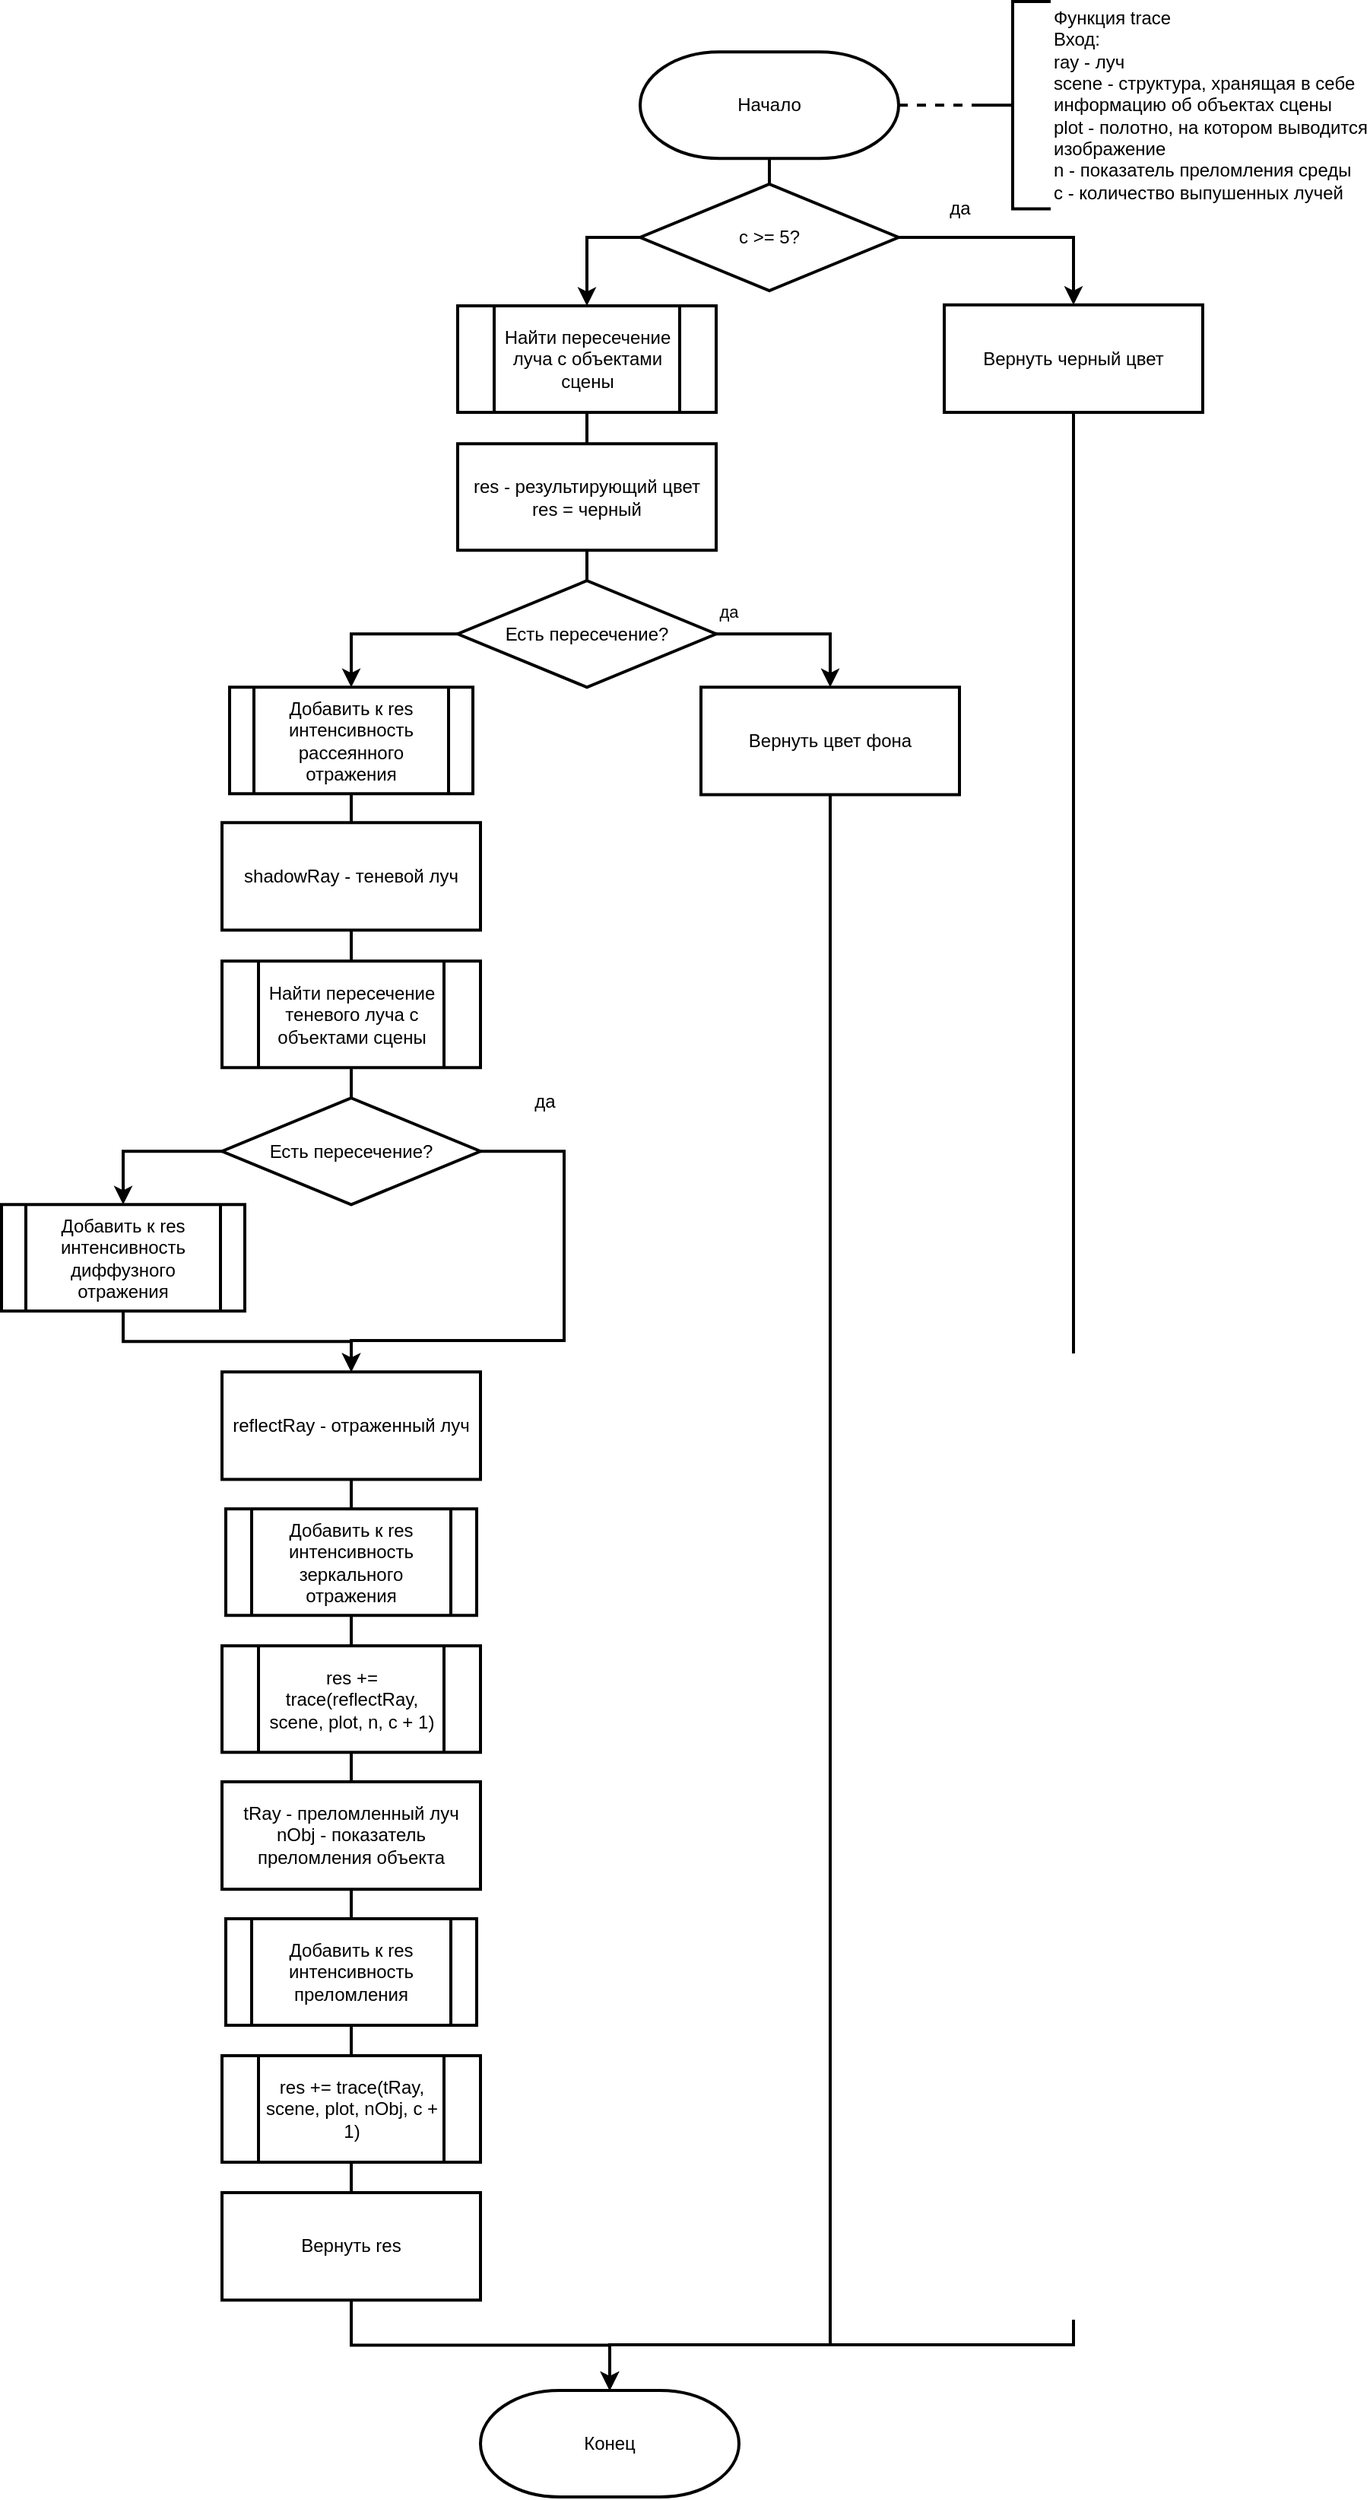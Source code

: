 <mxfile version="20.6.0" type="device"><diagram id="IybwMY1aBauGHVrHHx7R" name="Page-1"><mxGraphModel dx="2881" dy="2154" grid="1" gridSize="10" guides="1" tooltips="1" connect="1" arrows="1" fold="1" page="1" pageScale="1" pageWidth="850" pageHeight="1100" math="0" shadow="0"><root><mxCell id="0"/><mxCell id="1" parent="0"/><mxCell id="bgXDv5avdm-goQlgdQ6E-1" style="edgeStyle=orthogonalEdgeStyle;rounded=0;orthogonalLoop=1;jettySize=auto;html=1;exitX=1;exitY=0.5;exitDx=0;exitDy=0;exitPerimeter=0;endArrow=none;endFill=0;dashed=1;strokeWidth=2;" edge="1" parent="1" source="bgXDv5avdm-goQlgdQ6E-2" target="bgXDv5avdm-goQlgdQ6E-8"><mxGeometry relative="1" as="geometry"/></mxCell><mxCell id="bgXDv5avdm-goQlgdQ6E-61" style="edgeStyle=orthogonalEdgeStyle;rounded=0;orthogonalLoop=1;jettySize=auto;html=1;exitX=0.5;exitY=1;exitDx=0;exitDy=0;exitPerimeter=0;strokeWidth=2;fontSize=12;endArrow=none;endFill=0;" edge="1" parent="1" source="bgXDv5avdm-goQlgdQ6E-2" target="bgXDv5avdm-goQlgdQ6E-59"><mxGeometry relative="1" as="geometry"/></mxCell><mxCell id="bgXDv5avdm-goQlgdQ6E-2" value="Начало" style="strokeWidth=2;html=1;shape=mxgraph.flowchart.terminator;whiteSpace=wrap;rounded=0;" vertex="1" parent="1"><mxGeometry x="340" y="-66.88" width="170" height="70" as="geometry"/></mxCell><mxCell id="bgXDv5avdm-goQlgdQ6E-8" value="&lt;div&gt;Функция trace&lt;br&gt;&lt;/div&gt;&lt;div&gt;Вход:&lt;/div&gt;&lt;div&gt;ray - луч&lt;br&gt;&lt;/div&gt;scene - структура, хранящая в себе&lt;br&gt;&lt;div&gt;информацию об объектах сцены&lt;/div&gt;&lt;div&gt;plot - полотно, на котором выводится&lt;br&gt;изображение&lt;br&gt;&lt;/div&gt;&lt;div&gt;n - показатель преломления среды&lt;/div&gt;&lt;div&gt;c - количество выпушенных лучей&lt;br&gt;&lt;/div&gt;" style="strokeWidth=2;html=1;shape=mxgraph.flowchart.annotation_2;align=left;labelPosition=right;pointerEvents=1;rounded=0;" vertex="1" parent="1"><mxGeometry x="560" y="-100" width="50" height="136.25" as="geometry"/></mxCell><mxCell id="bgXDv5avdm-goQlgdQ6E-32" style="edgeStyle=orthogonalEdgeStyle;rounded=0;orthogonalLoop=1;jettySize=auto;html=1;exitX=0.5;exitY=1;exitDx=0;exitDy=0;strokeWidth=2;fontSize=12;endArrow=none;endFill=0;" edge="1" parent="1" source="bgXDv5avdm-goQlgdQ6E-16" target="bgXDv5avdm-goQlgdQ6E-31"><mxGeometry relative="1" as="geometry"/></mxCell><mxCell id="bgXDv5avdm-goQlgdQ6E-16" value="Найти пересечение луча с объектами сцены" style="verticalLabelPosition=middle;verticalAlign=middle;html=1;shape=process;whiteSpace=wrap;rounded=0;size=0.14;arcSize=6;strokeWidth=2;labelPosition=center;align=center;" vertex="1" parent="1"><mxGeometry x="220" y="100" width="170" height="70" as="geometry"/></mxCell><mxCell id="bgXDv5avdm-goQlgdQ6E-18" value="Конец" style="strokeWidth=2;html=1;shape=mxgraph.flowchart.terminator;whiteSpace=wrap;rounded=0;" vertex="1" parent="1"><mxGeometry x="235" y="1470" width="170" height="70" as="geometry"/></mxCell><mxCell id="bgXDv5avdm-goQlgdQ6E-26" style="edgeStyle=orthogonalEdgeStyle;rounded=0;orthogonalLoop=1;jettySize=auto;html=1;exitX=1;exitY=0.5;exitDx=0;exitDy=0;strokeWidth=2;" edge="1" parent="1" source="bgXDv5avdm-goQlgdQ6E-24" target="bgXDv5avdm-goQlgdQ6E-25"><mxGeometry relative="1" as="geometry"/></mxCell><mxCell id="bgXDv5avdm-goQlgdQ6E-27" value="&lt;div&gt;да&lt;/div&gt;" style="edgeLabel;html=1;align=center;verticalAlign=middle;resizable=0;points=[];" vertex="1" connectable="0" parent="bgXDv5avdm-goQlgdQ6E-26"><mxGeometry x="-0.829" y="3" relative="1" as="geometry"><mxPoint x="-2" y="-12" as="offset"/></mxGeometry></mxCell><mxCell id="bgXDv5avdm-goQlgdQ6E-36" style="edgeStyle=orthogonalEdgeStyle;rounded=0;orthogonalLoop=1;jettySize=auto;html=1;exitX=0;exitY=0.5;exitDx=0;exitDy=0;strokeWidth=2;fontSize=12;endArrow=classic;endFill=1;" edge="1" parent="1" source="bgXDv5avdm-goQlgdQ6E-24" target="bgXDv5avdm-goQlgdQ6E-37"><mxGeometry relative="1" as="geometry"><mxPoint x="100" y="240.63" as="targetPoint"/></mxGeometry></mxCell><mxCell id="bgXDv5avdm-goQlgdQ6E-24" value="Есть пересечение?" style="rhombus;whiteSpace=wrap;html=1;strokeWidth=2;" vertex="1" parent="1"><mxGeometry x="220" y="280.63" width="170" height="70" as="geometry"/></mxCell><mxCell id="bgXDv5avdm-goQlgdQ6E-28" style="edgeStyle=orthogonalEdgeStyle;rounded=0;orthogonalLoop=1;jettySize=auto;html=1;exitX=0.5;exitY=1;exitDx=0;exitDy=0;strokeWidth=2;" edge="1" parent="1" source="bgXDv5avdm-goQlgdQ6E-25" target="bgXDv5avdm-goQlgdQ6E-18"><mxGeometry relative="1" as="geometry"><Array as="points"><mxPoint x="465" y="1440"/><mxPoint x="320" y="1440"/></Array></mxGeometry></mxCell><mxCell id="bgXDv5avdm-goQlgdQ6E-25" value="Вернуть цвет фона" style="rounded=0;whiteSpace=wrap;html=1;strokeWidth=2;" vertex="1" parent="1"><mxGeometry x="380" y="350.63" width="170" height="70.63" as="geometry"/></mxCell><mxCell id="bgXDv5avdm-goQlgdQ6E-33" style="edgeStyle=orthogonalEdgeStyle;rounded=0;orthogonalLoop=1;jettySize=auto;html=1;exitX=0.5;exitY=1;exitDx=0;exitDy=0;strokeWidth=2;fontSize=12;endArrow=none;endFill=0;" edge="1" parent="1" source="bgXDv5avdm-goQlgdQ6E-31" target="bgXDv5avdm-goQlgdQ6E-24"><mxGeometry relative="1" as="geometry"/></mxCell><mxCell id="bgXDv5avdm-goQlgdQ6E-31" value="res - результирующий цвет&lt;br&gt;res = черный" style="rounded=0;whiteSpace=wrap;html=1;strokeWidth=2;fontSize=12;" vertex="1" parent="1"><mxGeometry x="220" y="190.63" width="170" height="70" as="geometry"/></mxCell><mxCell id="bgXDv5avdm-goQlgdQ6E-43" style="edgeStyle=orthogonalEdgeStyle;rounded=0;orthogonalLoop=1;jettySize=auto;html=1;exitX=0.5;exitY=1;exitDx=0;exitDy=0;strokeWidth=2;fontSize=12;endArrow=none;endFill=0;" edge="1" parent="1" source="bgXDv5avdm-goQlgdQ6E-37" target="bgXDv5avdm-goQlgdQ6E-41"><mxGeometry relative="1" as="geometry"/></mxCell><mxCell id="bgXDv5avdm-goQlgdQ6E-37" value="&lt;div&gt;Добавить к res интенсивность рассеянного отражения&lt;/div&gt;" style="shape=process;whiteSpace=wrap;html=1;backgroundOutline=1;strokeWidth=2;fontSize=12;" vertex="1" parent="1"><mxGeometry x="70" y="350.63" width="160" height="70" as="geometry"/></mxCell><mxCell id="bgXDv5avdm-goQlgdQ6E-47" style="edgeStyle=orthogonalEdgeStyle;rounded=0;orthogonalLoop=1;jettySize=auto;html=1;exitX=1;exitY=0.5;exitDx=0;exitDy=0;strokeWidth=2;fontSize=12;endArrow=classic;endFill=1;" edge="1" parent="1" source="bgXDv5avdm-goQlgdQ6E-40" target="bgXDv5avdm-goQlgdQ6E-54"><mxGeometry relative="1" as="geometry"><mxPoint x="295" y="690.63" as="targetPoint"/><Array as="points"><mxPoint x="290" y="656"/><mxPoint x="290" y="780"/><mxPoint x="150" y="780"/></Array></mxGeometry></mxCell><mxCell id="bgXDv5avdm-goQlgdQ6E-49" value="да" style="edgeLabel;html=1;align=center;verticalAlign=middle;resizable=0;points=[];fontSize=12;" vertex="1" connectable="0" parent="bgXDv5avdm-goQlgdQ6E-47"><mxGeometry x="-0.726" relative="1" as="geometry"><mxPoint x="-5" y="-33" as="offset"/></mxGeometry></mxCell><mxCell id="bgXDv5avdm-goQlgdQ6E-53" style="edgeStyle=orthogonalEdgeStyle;rounded=0;orthogonalLoop=1;jettySize=auto;html=1;exitX=0;exitY=0.5;exitDx=0;exitDy=0;strokeWidth=2;fontSize=12;endArrow=classic;endFill=1;" edge="1" parent="1" source="bgXDv5avdm-goQlgdQ6E-40" target="bgXDv5avdm-goQlgdQ6E-52"><mxGeometry relative="1" as="geometry"/></mxCell><mxCell id="bgXDv5avdm-goQlgdQ6E-40" value="Есть пересечение?" style="rhombus;whiteSpace=wrap;html=1;strokeWidth=2;" vertex="1" parent="1"><mxGeometry x="65" y="620.63" width="170" height="70" as="geometry"/></mxCell><mxCell id="bgXDv5avdm-goQlgdQ6E-44" style="edgeStyle=orthogonalEdgeStyle;rounded=0;orthogonalLoop=1;jettySize=auto;html=1;exitX=0.5;exitY=1;exitDx=0;exitDy=0;strokeWidth=2;fontSize=12;endArrow=none;endFill=0;" edge="1" parent="1" source="bgXDv5avdm-goQlgdQ6E-41" target="bgXDv5avdm-goQlgdQ6E-42"><mxGeometry relative="1" as="geometry"/></mxCell><mxCell id="bgXDv5avdm-goQlgdQ6E-41" value="shadowRay - теневой луч" style="rounded=0;whiteSpace=wrap;html=1;strokeWidth=2;" vertex="1" parent="1"><mxGeometry x="65" y="439.63" width="170" height="70.63" as="geometry"/></mxCell><mxCell id="bgXDv5avdm-goQlgdQ6E-45" style="edgeStyle=orthogonalEdgeStyle;rounded=0;orthogonalLoop=1;jettySize=auto;html=1;exitX=0.5;exitY=1;exitDx=0;exitDy=0;strokeWidth=2;fontSize=12;endArrow=none;endFill=0;" edge="1" parent="1" source="bgXDv5avdm-goQlgdQ6E-42" target="bgXDv5avdm-goQlgdQ6E-40"><mxGeometry relative="1" as="geometry"/></mxCell><mxCell id="bgXDv5avdm-goQlgdQ6E-42" value="Найти пересечение теневого луча с объектами сцены" style="verticalLabelPosition=middle;verticalAlign=middle;html=1;shape=process;whiteSpace=wrap;rounded=0;size=0.14;arcSize=6;strokeWidth=2;labelPosition=center;align=center;" vertex="1" parent="1"><mxGeometry x="65" y="530.63" width="170" height="70" as="geometry"/></mxCell><mxCell id="bgXDv5avdm-goQlgdQ6E-66" style="edgeStyle=orthogonalEdgeStyle;rounded=0;orthogonalLoop=1;jettySize=auto;html=1;exitX=0.5;exitY=1;exitDx=0;exitDy=0;strokeWidth=2;fontSize=12;endArrow=classic;endFill=1;" edge="1" parent="1" source="bgXDv5avdm-goQlgdQ6E-52" target="bgXDv5avdm-goQlgdQ6E-54"><mxGeometry relative="1" as="geometry"/></mxCell><mxCell id="bgXDv5avdm-goQlgdQ6E-52" value="&lt;div&gt;Добавить к res интенсивность диффузного отражения&lt;/div&gt;" style="shape=process;whiteSpace=wrap;html=1;backgroundOutline=1;strokeWidth=2;fontSize=12;" vertex="1" parent="1"><mxGeometry x="-80" y="690.63" width="160" height="70" as="geometry"/></mxCell><mxCell id="bgXDv5avdm-goQlgdQ6E-56" style="edgeStyle=orthogonalEdgeStyle;rounded=0;orthogonalLoop=1;jettySize=auto;html=1;exitX=0.5;exitY=1;exitDx=0;exitDy=0;strokeWidth=2;fontSize=12;endArrow=none;endFill=0;" edge="1" parent="1" source="bgXDv5avdm-goQlgdQ6E-54" target="bgXDv5avdm-goQlgdQ6E-55"><mxGeometry relative="1" as="geometry"/></mxCell><mxCell id="bgXDv5avdm-goQlgdQ6E-54" value="reflectRay - отраженный луч" style="rounded=0;whiteSpace=wrap;html=1;strokeWidth=2;" vertex="1" parent="1"><mxGeometry x="65" y="800.63" width="170" height="70.63" as="geometry"/></mxCell><mxCell id="bgXDv5avdm-goQlgdQ6E-58" style="edgeStyle=orthogonalEdgeStyle;rounded=0;orthogonalLoop=1;jettySize=auto;html=1;exitX=0.5;exitY=1;exitDx=0;exitDy=0;strokeWidth=2;fontSize=12;endArrow=none;endFill=0;" edge="1" parent="1" source="bgXDv5avdm-goQlgdQ6E-55" target="bgXDv5avdm-goQlgdQ6E-57"><mxGeometry relative="1" as="geometry"/></mxCell><mxCell id="bgXDv5avdm-goQlgdQ6E-55" value="&lt;div&gt;Добавить к res интенсивность зеркального отражения&lt;/div&gt;" style="shape=process;whiteSpace=wrap;html=1;backgroundOutline=1;strokeWidth=2;fontSize=12;" vertex="1" parent="1"><mxGeometry x="67.5" y="890.63" width="165" height="70" as="geometry"/></mxCell><mxCell id="bgXDv5avdm-goQlgdQ6E-68" style="edgeStyle=orthogonalEdgeStyle;rounded=0;orthogonalLoop=1;jettySize=auto;html=1;exitX=0.5;exitY=1;exitDx=0;exitDy=0;strokeWidth=2;fontSize=12;endArrow=none;endFill=0;" edge="1" parent="1" source="bgXDv5avdm-goQlgdQ6E-57" target="bgXDv5avdm-goQlgdQ6E-67"><mxGeometry relative="1" as="geometry"/></mxCell><mxCell id="bgXDv5avdm-goQlgdQ6E-57" value="res += trace(reflectRay, scene, plot, n, c + 1)" style="verticalLabelPosition=middle;verticalAlign=middle;html=1;shape=process;whiteSpace=wrap;rounded=0;size=0.14;arcSize=6;strokeWidth=2;labelPosition=center;align=center;" vertex="1" parent="1"><mxGeometry x="65" y="980.63" width="170" height="70" as="geometry"/></mxCell><mxCell id="bgXDv5avdm-goQlgdQ6E-60" style="edgeStyle=orthogonalEdgeStyle;rounded=0;orthogonalLoop=1;jettySize=auto;html=1;exitX=0;exitY=0.5;exitDx=0;exitDy=0;strokeWidth=2;fontSize=12;endArrow=classic;endFill=1;" edge="1" parent="1" source="bgXDv5avdm-goQlgdQ6E-59" target="bgXDv5avdm-goQlgdQ6E-16"><mxGeometry relative="1" as="geometry"/></mxCell><mxCell id="bgXDv5avdm-goQlgdQ6E-63" style="edgeStyle=orthogonalEdgeStyle;rounded=0;orthogonalLoop=1;jettySize=auto;html=1;exitX=1;exitY=0.5;exitDx=0;exitDy=0;strokeWidth=2;fontSize=12;endArrow=classic;endFill=1;" edge="1" parent="1" source="bgXDv5avdm-goQlgdQ6E-59" target="bgXDv5avdm-goQlgdQ6E-62"><mxGeometry relative="1" as="geometry"/></mxCell><mxCell id="bgXDv5avdm-goQlgdQ6E-64" value="да" style="edgeLabel;html=1;align=center;verticalAlign=middle;resizable=0;points=[];fontSize=12;" vertex="1" connectable="0" parent="bgXDv5avdm-goQlgdQ6E-63"><mxGeometry x="-0.261" y="-1" relative="1" as="geometry"><mxPoint x="-19" y="-20" as="offset"/></mxGeometry></mxCell><mxCell id="bgXDv5avdm-goQlgdQ6E-59" value="c &amp;gt;= 5?" style="rhombus;whiteSpace=wrap;html=1;strokeWidth=2;" vertex="1" parent="1"><mxGeometry x="340" y="20" width="170" height="70" as="geometry"/></mxCell><mxCell id="bgXDv5avdm-goQlgdQ6E-65" style="edgeStyle=orthogonalEdgeStyle;rounded=0;orthogonalLoop=1;jettySize=auto;html=1;exitX=0.5;exitY=1;exitDx=0;exitDy=0;strokeWidth=2;fontSize=12;endArrow=classic;endFill=1;" edge="1" parent="1" source="bgXDv5avdm-goQlgdQ6E-62" target="bgXDv5avdm-goQlgdQ6E-18"><mxGeometry relative="1" as="geometry"><Array as="points"><mxPoint x="625" y="1440"/><mxPoint x="320" y="1440"/></Array></mxGeometry></mxCell><mxCell id="bgXDv5avdm-goQlgdQ6E-62" value="Вернуть черный цвет" style="rounded=0;whiteSpace=wrap;html=1;strokeWidth=2;" vertex="1" parent="1"><mxGeometry x="540" y="99.37" width="170" height="70.63" as="geometry"/></mxCell><mxCell id="bgXDv5avdm-goQlgdQ6E-70" style="edgeStyle=orthogonalEdgeStyle;rounded=0;orthogonalLoop=1;jettySize=auto;html=1;exitX=0.5;exitY=1;exitDx=0;exitDy=0;strokeWidth=2;fontSize=12;endArrow=none;endFill=0;" edge="1" parent="1" source="bgXDv5avdm-goQlgdQ6E-67" target="bgXDv5avdm-goQlgdQ6E-69"><mxGeometry relative="1" as="geometry"/></mxCell><mxCell id="bgXDv5avdm-goQlgdQ6E-67" value="&lt;div&gt;tRay - преломленный луч&lt;/div&gt;nObj - показатель преломления объекта" style="rounded=0;whiteSpace=wrap;html=1;strokeWidth=2;" vertex="1" parent="1"><mxGeometry x="65" y="1070" width="170" height="70.63" as="geometry"/></mxCell><mxCell id="bgXDv5avdm-goQlgdQ6E-72" style="edgeStyle=orthogonalEdgeStyle;rounded=0;orthogonalLoop=1;jettySize=auto;html=1;exitX=0.5;exitY=1;exitDx=0;exitDy=0;strokeWidth=2;fontSize=12;endArrow=none;endFill=0;" edge="1" parent="1" source="bgXDv5avdm-goQlgdQ6E-69" target="bgXDv5avdm-goQlgdQ6E-71"><mxGeometry relative="1" as="geometry"/></mxCell><mxCell id="bgXDv5avdm-goQlgdQ6E-69" value="&lt;div&gt;Добавить к res интенсивность преломления&lt;br&gt;&lt;/div&gt;" style="shape=process;whiteSpace=wrap;html=1;backgroundOutline=1;strokeWidth=2;fontSize=12;" vertex="1" parent="1"><mxGeometry x="67.5" y="1160" width="165" height="70" as="geometry"/></mxCell><mxCell id="bgXDv5avdm-goQlgdQ6E-75" style="edgeStyle=orthogonalEdgeStyle;rounded=0;orthogonalLoop=1;jettySize=auto;html=1;exitX=0.5;exitY=1;exitDx=0;exitDy=0;strokeWidth=2;fontSize=12;endArrow=none;endFill=0;" edge="1" parent="1" source="bgXDv5avdm-goQlgdQ6E-71" target="bgXDv5avdm-goQlgdQ6E-73"><mxGeometry relative="1" as="geometry"/></mxCell><mxCell id="bgXDv5avdm-goQlgdQ6E-71" value="res += trace(tRay, scene, plot, nObj, c + 1)" style="verticalLabelPosition=middle;verticalAlign=middle;html=1;shape=process;whiteSpace=wrap;rounded=0;size=0.14;arcSize=6;strokeWidth=2;labelPosition=center;align=center;" vertex="1" parent="1"><mxGeometry x="65" y="1250" width="170" height="70" as="geometry"/></mxCell><mxCell id="bgXDv5avdm-goQlgdQ6E-74" style="edgeStyle=orthogonalEdgeStyle;rounded=0;orthogonalLoop=1;jettySize=auto;html=1;exitX=0.5;exitY=1;exitDx=0;exitDy=0;strokeWidth=2;fontSize=12;endArrow=classic;endFill=1;" edge="1" parent="1" source="bgXDv5avdm-goQlgdQ6E-73" target="bgXDv5avdm-goQlgdQ6E-18"><mxGeometry relative="1" as="geometry"/></mxCell><mxCell id="bgXDv5avdm-goQlgdQ6E-73" value="Вернуть res" style="rounded=0;whiteSpace=wrap;html=1;strokeWidth=2;" vertex="1" parent="1"><mxGeometry x="65" y="1340" width="170" height="70.63" as="geometry"/></mxCell></root></mxGraphModel></diagram></mxfile>
